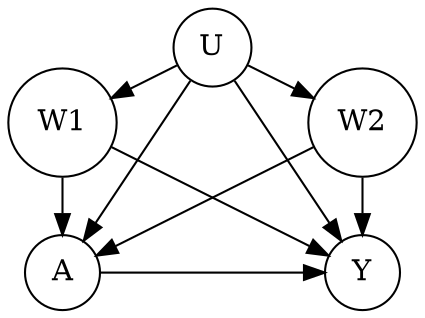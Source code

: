 
digraph G {

graph[
    layout=neato
    # rankdir = "LR",
    # nodesep = 3,
    # splines = "true"
    # overlap = "prism1"
]

node[shape="circle"]

W1  [texlbl="$W1$", pos= "0,1!"]
W2  [texlbl="$W2$", pos= "2,1!"]
A   [texlbl="$A$", pos= "0,0!"]
Y   [texlbl="$Y$", pos= "2,0!"]
U   [texlbl="$U$", pos= "1, 1.5!"]

U  -> {W1 W2 A Y}
W1 -> {A Y}
W2 -> {A Y}
A  -> Y

} 
